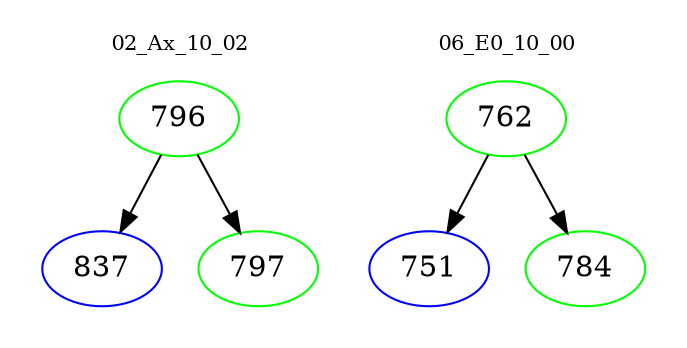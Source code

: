 digraph{
subgraph cluster_0 {
color = white
label = "02_Ax_10_02";
fontsize=10;
T0_796 [label="796", color="green"]
T0_796 -> T0_837 [color="black"]
T0_837 [label="837", color="blue"]
T0_796 -> T0_797 [color="black"]
T0_797 [label="797", color="green"]
}
subgraph cluster_1 {
color = white
label = "06_E0_10_00";
fontsize=10;
T1_762 [label="762", color="green"]
T1_762 -> T1_751 [color="black"]
T1_751 [label="751", color="blue"]
T1_762 -> T1_784 [color="black"]
T1_784 [label="784", color="green"]
}
}
